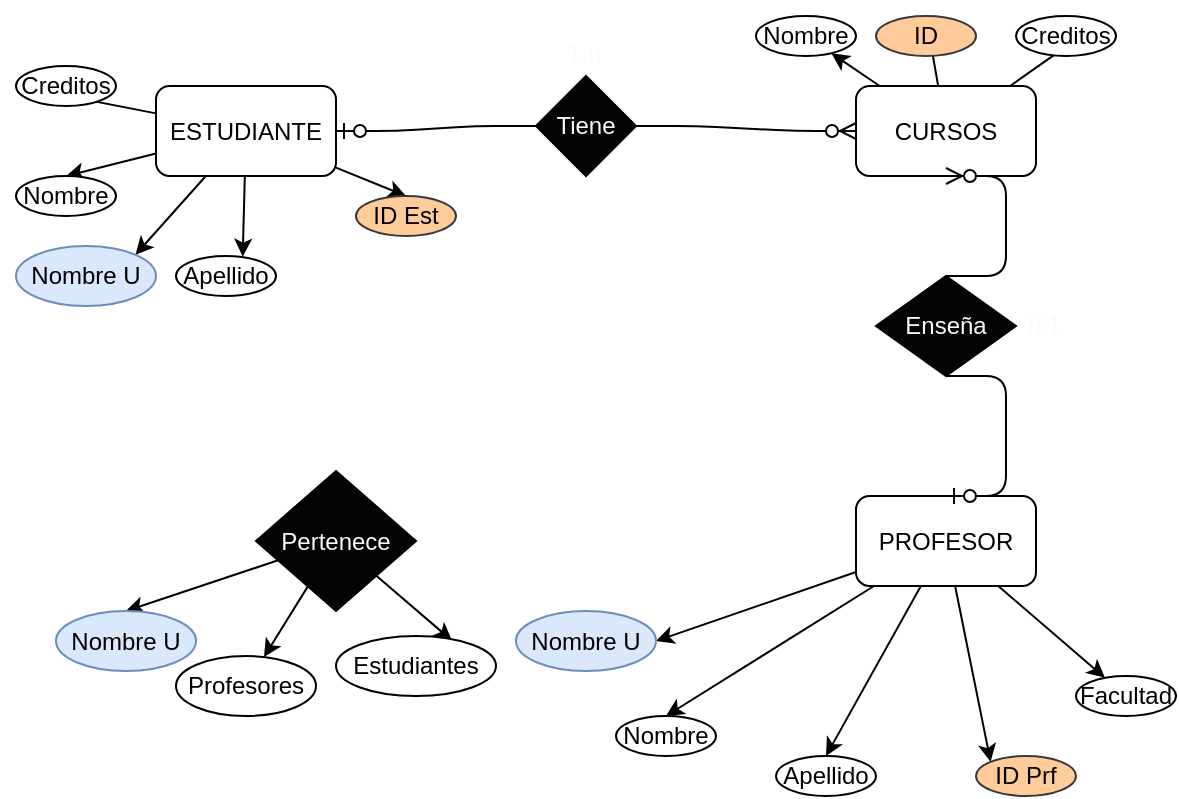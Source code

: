 <mxfile>
    <diagram id="WIOVLGQmnwCWm6kMPYJ_" name="Page-1">
        <mxGraphModel dx="576" dy="434" grid="1" gridSize="10" guides="1" tooltips="1" connect="1" arrows="1" fold="1" page="1" pageScale="1" pageWidth="850" pageHeight="1100" math="0" shadow="0">
            <root>
                <mxCell id="0"/>
                <mxCell id="1" parent="0"/>
                <mxCell id="16" style="edgeStyle=none;html=1;entryX=0.5;entryY=0;entryDx=0;entryDy=0;" edge="1" parent="1" source="2" target="5">
                    <mxGeometry relative="1" as="geometry"/>
                </mxCell>
                <mxCell id="17" style="edgeStyle=none;html=1;entryX=0.667;entryY=0.017;entryDx=0;entryDy=0;entryPerimeter=0;" edge="1" parent="1" source="2" target="6">
                    <mxGeometry relative="1" as="geometry"/>
                </mxCell>
                <mxCell id="18" style="edgeStyle=none;html=1;entryX=0.5;entryY=0;entryDx=0;entryDy=0;" edge="1" parent="1" source="2" target="7">
                    <mxGeometry relative="1" as="geometry"/>
                </mxCell>
                <mxCell id="19" style="edgeStyle=none;html=1;entryX=0;entryY=0.5;entryDx=0;entryDy=0;" edge="1" parent="1" source="2" target="8">
                    <mxGeometry relative="1" as="geometry"/>
                </mxCell>
                <mxCell id="46" style="edgeStyle=none;html=1;entryX=1;entryY=0;entryDx=0;entryDy=0;fontColor=#FAFAFA;" edge="1" parent="1" source="2" target="44">
                    <mxGeometry relative="1" as="geometry"/>
                </mxCell>
                <mxCell id="2" value="ESTUDIANTE" style="rounded=1;whiteSpace=wrap;html=1;" vertex="1" parent="1">
                    <mxGeometry x="90" y="55" width="90" height="45" as="geometry"/>
                </mxCell>
                <mxCell id="20" style="edgeStyle=none;html=1;" edge="1" parent="1" source="3" target="10">
                    <mxGeometry relative="1" as="geometry"/>
                </mxCell>
                <mxCell id="21" style="edgeStyle=none;html=1;entryX=1;entryY=0;entryDx=0;entryDy=0;" edge="1" parent="1" source="3" target="9">
                    <mxGeometry relative="1" as="geometry"/>
                </mxCell>
                <mxCell id="22" style="edgeStyle=none;html=1;entryX=0.5;entryY=0;entryDx=0;entryDy=0;" edge="1" parent="1" source="3" target="11">
                    <mxGeometry relative="1" as="geometry"/>
                </mxCell>
                <mxCell id="3" value="CURSOS" style="rounded=1;whiteSpace=wrap;html=1;" vertex="1" parent="1">
                    <mxGeometry x="440" y="55" width="90" height="45" as="geometry"/>
                </mxCell>
                <mxCell id="23" style="edgeStyle=none;html=1;entryX=0.5;entryY=0;entryDx=0;entryDy=0;" edge="1" parent="1" source="4" target="12">
                    <mxGeometry relative="1" as="geometry"/>
                </mxCell>
                <mxCell id="24" style="edgeStyle=none;html=1;entryX=0.5;entryY=0;entryDx=0;entryDy=0;" edge="1" parent="1" source="4" target="13">
                    <mxGeometry relative="1" as="geometry"/>
                </mxCell>
                <mxCell id="25" style="edgeStyle=none;html=1;entryX=0;entryY=0;entryDx=0;entryDy=0;" edge="1" parent="1" source="4" target="15">
                    <mxGeometry relative="1" as="geometry"/>
                </mxCell>
                <mxCell id="26" style="edgeStyle=none;html=1;" edge="1" parent="1" source="4" target="14">
                    <mxGeometry relative="1" as="geometry"/>
                </mxCell>
                <mxCell id="47" style="edgeStyle=none;html=1;entryX=1;entryY=0.5;entryDx=0;entryDy=0;fontColor=#FAFAFA;" edge="1" parent="1" source="4" target="45">
                    <mxGeometry relative="1" as="geometry"/>
                </mxCell>
                <mxCell id="4" value="PROFESOR" style="rounded=1;whiteSpace=wrap;html=1;" vertex="1" parent="1">
                    <mxGeometry x="440" y="260" width="90" height="45" as="geometry"/>
                </mxCell>
                <mxCell id="5" value="Nombre&lt;span style=&quot;color: rgba(0, 0, 0, 0); font-family: monospace; font-size: 0px; text-align: start; background-color: rgb(251, 251, 251);&quot;&gt;%3CmxGraphModel%3E%3Croot%3E%3CmxCell%20id%3D%220%22%2F%3E%3CmxCell%20id%3D%221%22%20parent%3D%220%22%2F%3E%3CmxCell%20id%3D%222%22%20value%3D%22%22%20style%3D%22endArrow%3Dnone%3Bhtml%3D1%3Brounded%3D0%3BentryX%3D0%3BentryY%3D1%3BentryDx%3D0%3BentryDy%3D0%3B%22%20edge%3D%221%22%20parent%3D%221%22%3E%3CmxGeometry%20width%3D%2250%22%20height%3D%2250%22%20relative%3D%221%22%20as%3D%22geometry%22%3E%3CmxPoint%20x%3D%2260%22%20y%3D%22110%22%20as%3D%22sourcePoint%22%2F%3E%3CmxPoint%20x%3D%2290%22%20y%3D%2270%22%20as%3D%22targetPoint%22%2F%3E%3C%2FmxGeometry%3E%3C%2FmxCell%3E%3C%2Froot%3E%3C%2FmxGraphModel%3E&lt;/span&gt;" style="ellipse;whiteSpace=wrap;html=1;" vertex="1" parent="1">
                    <mxGeometry x="20" y="100" width="50" height="20" as="geometry"/>
                </mxCell>
                <mxCell id="6" value="Apellido" style="ellipse;whiteSpace=wrap;html=1;" vertex="1" parent="1">
                    <mxGeometry x="100" y="140" width="50" height="20" as="geometry"/>
                </mxCell>
                <mxCell id="7" value="ID Est" style="ellipse;whiteSpace=wrap;html=1;fillColor=#ffcc99;strokeColor=#36393d;fontColor=#000000;" vertex="1" parent="1">
                    <mxGeometry x="190" y="110" width="50" height="20" as="geometry"/>
                </mxCell>
                <mxCell id="8" value="Creditos" style="ellipse;whiteSpace=wrap;html=1;" vertex="1" parent="1">
                    <mxGeometry x="20" y="45" width="50" height="20" as="geometry"/>
                </mxCell>
                <mxCell id="9" value="Creditos" style="ellipse;whiteSpace=wrap;html=1;" vertex="1" parent="1">
                    <mxGeometry x="520" y="20" width="50" height="20" as="geometry"/>
                </mxCell>
                <mxCell id="10" value="Nombre" style="ellipse;whiteSpace=wrap;html=1;" vertex="1" parent="1">
                    <mxGeometry x="390" y="20" width="50" height="20" as="geometry"/>
                </mxCell>
                <mxCell id="11" value="ID" style="ellipse;whiteSpace=wrap;html=1;fillColor=#ffcc99;strokeColor=#36393d;fontColor=#000000;" vertex="1" parent="1">
                    <mxGeometry x="450" y="20" width="50" height="20" as="geometry"/>
                </mxCell>
                <mxCell id="12" value="Nombre&lt;span style=&quot;color: rgba(0, 0, 0, 0); font-family: monospace; font-size: 0px; text-align: start; background-color: rgb(251, 251, 251);&quot;&gt;%3CmxGraphModel%3E%3Croot%3E%3CmxCell%20id%3D%220%22%2F%3E%3CmxCell%20id%3D%221%22%20parent%3D%220%22%2F%3E%3CmxCell%20id%3D%222%22%20value%3D%22%22%20style%3D%22endArrow%3Dnone%3Bhtml%3D1%3Brounded%3D0%3BentryX%3D0%3BentryY%3D1%3BentryDx%3D0%3BentryDy%3D0%3B%22%20edge%3D%221%22%20parent%3D%221%22%3E%3CmxGeometry%20width%3D%2250%22%20height%3D%2250%22%20relative%3D%221%22%20as%3D%22geometry%22%3E%3CmxPoint%20x%3D%2260%22%20y%3D%22110%22%20as%3D%22sourcePoint%22%2F%3E%3CmxPoint%20x%3D%2290%22%20y%3D%2270%22%20as%3D%22targetPoint%22%2F%3E%3C%2FmxGeometry%3E%3C%2FmxCell%3E%3C%2Froot%3E%3C%2FmxGraphModel%3E&lt;/span&gt;" style="ellipse;whiteSpace=wrap;html=1;" vertex="1" parent="1">
                    <mxGeometry x="320" y="370" width="50" height="20" as="geometry"/>
                </mxCell>
                <mxCell id="13" value="Apellido" style="ellipse;whiteSpace=wrap;html=1;" vertex="1" parent="1">
                    <mxGeometry x="400" y="390" width="50" height="20" as="geometry"/>
                </mxCell>
                <mxCell id="14" value="Facultad" style="ellipse;whiteSpace=wrap;html=1;" vertex="1" parent="1">
                    <mxGeometry x="550" y="350" width="50" height="20" as="geometry"/>
                </mxCell>
                <mxCell id="15" value="ID Prf" style="ellipse;whiteSpace=wrap;html=1;fillColor=#ffcc99;strokeColor=#36393d;fontColor=#000000;" vertex="1" parent="1">
                    <mxGeometry x="500" y="390" width="50" height="20" as="geometry"/>
                </mxCell>
                <mxCell id="27" value="Tiene" style="rhombus;whiteSpace=wrap;html=1;fontColor=#FAFAFA;fillColor=#050403;" vertex="1" parent="1">
                    <mxGeometry x="280" y="50" width="50" height="50" as="geometry"/>
                </mxCell>
                <mxCell id="34" value="" style="edgeStyle=entityRelationEdgeStyle;fontSize=12;html=1;endArrow=ERzeroToOne;endFill=1;fontColor=#FAFAFA;entryX=1;entryY=0.5;entryDx=0;entryDy=0;exitX=0;exitY=0.5;exitDx=0;exitDy=0;" edge="1" parent="1" source="27" target="2">
                    <mxGeometry width="100" height="100" relative="1" as="geometry">
                        <mxPoint x="240" y="220" as="sourcePoint"/>
                        <mxPoint x="350" y="180" as="targetPoint"/>
                    </mxGeometry>
                </mxCell>
                <mxCell id="35" value="" style="edgeStyle=entityRelationEdgeStyle;fontSize=12;html=1;endArrow=ERzeroToMany;endFill=1;fontColor=#FAFAFA;entryX=0;entryY=0.5;entryDx=0;entryDy=0;" edge="1" parent="1" source="27" target="3">
                    <mxGeometry width="100" height="100" relative="1" as="geometry">
                        <mxPoint x="250" y="280" as="sourcePoint"/>
                        <mxPoint x="350" y="180" as="targetPoint"/>
                    </mxGeometry>
                </mxCell>
                <mxCell id="37" value="1:n" style="text;strokeColor=none;fillColor=none;spacingLeft=4;spacingRight=4;overflow=hidden;rotatable=0;points=[[0,0.5],[1,0.5]];portConstraint=eastwest;fontSize=12;fontColor=#FAFAFA;" vertex="1" parent="1">
                    <mxGeometry x="290" y="25" width="40" height="30" as="geometry"/>
                </mxCell>
                <mxCell id="38" value="Enseña" style="rhombus;whiteSpace=wrap;html=1;fontColor=#FAFAFA;fillColor=#050403;" vertex="1" parent="1">
                    <mxGeometry x="450" y="150" width="70" height="50" as="geometry"/>
                </mxCell>
                <mxCell id="39" value="" style="edgeStyle=entityRelationEdgeStyle;fontSize=12;html=1;endArrow=ERzeroToMany;endFill=1;fontColor=#FAFAFA;entryX=0.5;entryY=1;entryDx=0;entryDy=0;exitX=0.5;exitY=0;exitDx=0;exitDy=0;" edge="1" parent="1" source="38" target="3">
                    <mxGeometry width="100" height="100" relative="1" as="geometry">
                        <mxPoint x="250" y="300" as="sourcePoint"/>
                        <mxPoint x="350" y="200" as="targetPoint"/>
                    </mxGeometry>
                </mxCell>
                <mxCell id="40" value="" style="edgeStyle=entityRelationEdgeStyle;fontSize=12;html=1;endArrow=ERzeroToOne;endFill=1;fontColor=#FAFAFA;entryX=0.5;entryY=0;entryDx=0;entryDy=0;exitX=0.5;exitY=1;exitDx=0;exitDy=0;" edge="1" parent="1" source="38" target="4">
                    <mxGeometry width="100" height="100" relative="1" as="geometry">
                        <mxPoint x="250" y="300" as="sourcePoint"/>
                        <mxPoint x="350" y="200" as="targetPoint"/>
                    </mxGeometry>
                </mxCell>
                <mxCell id="41" value="n:1" style="text;strokeColor=none;fillColor=none;spacingLeft=4;spacingRight=4;overflow=hidden;rotatable=0;points=[[0,0.5],[1,0.5]];portConstraint=eastwest;fontSize=12;fontColor=#FAFAFA;" vertex="1" parent="1">
                    <mxGeometry x="520" y="160" width="40" height="30" as="geometry"/>
                </mxCell>
                <mxCell id="49" style="edgeStyle=none;html=1;entryX=0.5;entryY=0;entryDx=0;entryDy=0;fontColor=#000000;" edge="1" parent="1" source="42" target="48">
                    <mxGeometry relative="1" as="geometry"/>
                </mxCell>
                <mxCell id="53" style="edgeStyle=none;html=1;fontColor=#000000;" edge="1" parent="1" source="42" target="51">
                    <mxGeometry relative="1" as="geometry"/>
                </mxCell>
                <mxCell id="54" style="edgeStyle=none;html=1;entryX=0.725;entryY=0.078;entryDx=0;entryDy=0;entryPerimeter=0;fontColor=#000000;" edge="1" parent="1" source="42" target="52">
                    <mxGeometry relative="1" as="geometry"/>
                </mxCell>
                <mxCell id="42" value="Pertenece" style="rhombus;whiteSpace=wrap;html=1;fontColor=#FAFAFA;fillColor=#050403;" vertex="1" parent="1">
                    <mxGeometry x="140" y="247.5" width="80" height="70" as="geometry"/>
                </mxCell>
                <mxCell id="44" value="Nombre U" style="ellipse;whiteSpace=wrap;html=1;fillColor=#dae8fc;strokeColor=#6c8ebf;fontColor=#000000;" vertex="1" parent="1">
                    <mxGeometry x="20" y="135" width="70" height="30" as="geometry"/>
                </mxCell>
                <mxCell id="45" value="Nombre U" style="ellipse;whiteSpace=wrap;html=1;fillColor=#dae8fc;strokeColor=#6c8ebf;fontColor=#000000;" vertex="1" parent="1">
                    <mxGeometry x="270" y="317.5" width="70" height="30" as="geometry"/>
                </mxCell>
                <mxCell id="48" value="Nombre U" style="ellipse;whiteSpace=wrap;html=1;fillColor=#dae8fc;strokeColor=#6c8ebf;fontColor=#000000;" vertex="1" parent="1">
                    <mxGeometry x="40" y="317.5" width="70" height="30" as="geometry"/>
                </mxCell>
                <mxCell id="51" value="Profesores" style="ellipse;whiteSpace=wrap;html=1;" vertex="1" parent="1">
                    <mxGeometry x="100" y="340" width="70" height="30" as="geometry"/>
                </mxCell>
                <mxCell id="52" value="Estudiantes" style="ellipse;whiteSpace=wrap;html=1;" vertex="1" parent="1">
                    <mxGeometry x="180" y="330" width="80" height="30" as="geometry"/>
                </mxCell>
            </root>
        </mxGraphModel>
    </diagram>
</mxfile>